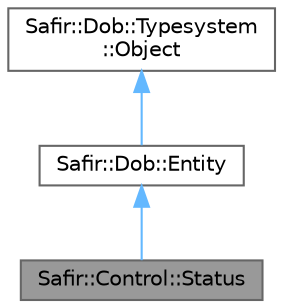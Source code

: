 digraph "Safir::Control::Status"
{
 // LATEX_PDF_SIZE
  bgcolor="transparent";
  edge [fontname=Helvetica,fontsize=10,labelfontname=Helvetica,labelfontsize=10];
  node [fontname=Helvetica,fontsize=10,shape=box,height=0.2,width=0.4];
  Node1 [label="Safir::Control::Status",height=0.2,width=0.4,color="gray40", fillcolor="grey60", style="filled", fontcolor="black",tooltip="Information about the this node."];
  Node2 -> Node1 [dir="back",color="steelblue1",style="solid"];
  Node2 [label="Safir::Dob::Entity",height=0.2,width=0.4,color="gray40", fillcolor="white", style="filled",URL="$a01763.html",tooltip="The baseclass for all entities."];
  Node3 -> Node2 [dir="back",color="steelblue1",style="solid"];
  Node3 [label="Safir::Dob::Typesystem\l::Object",height=0.2,width=0.4,color="gray40", fillcolor="white", style="filled",URL="$a01499.html",tooltip="The base class for all DOB objects."];
}
